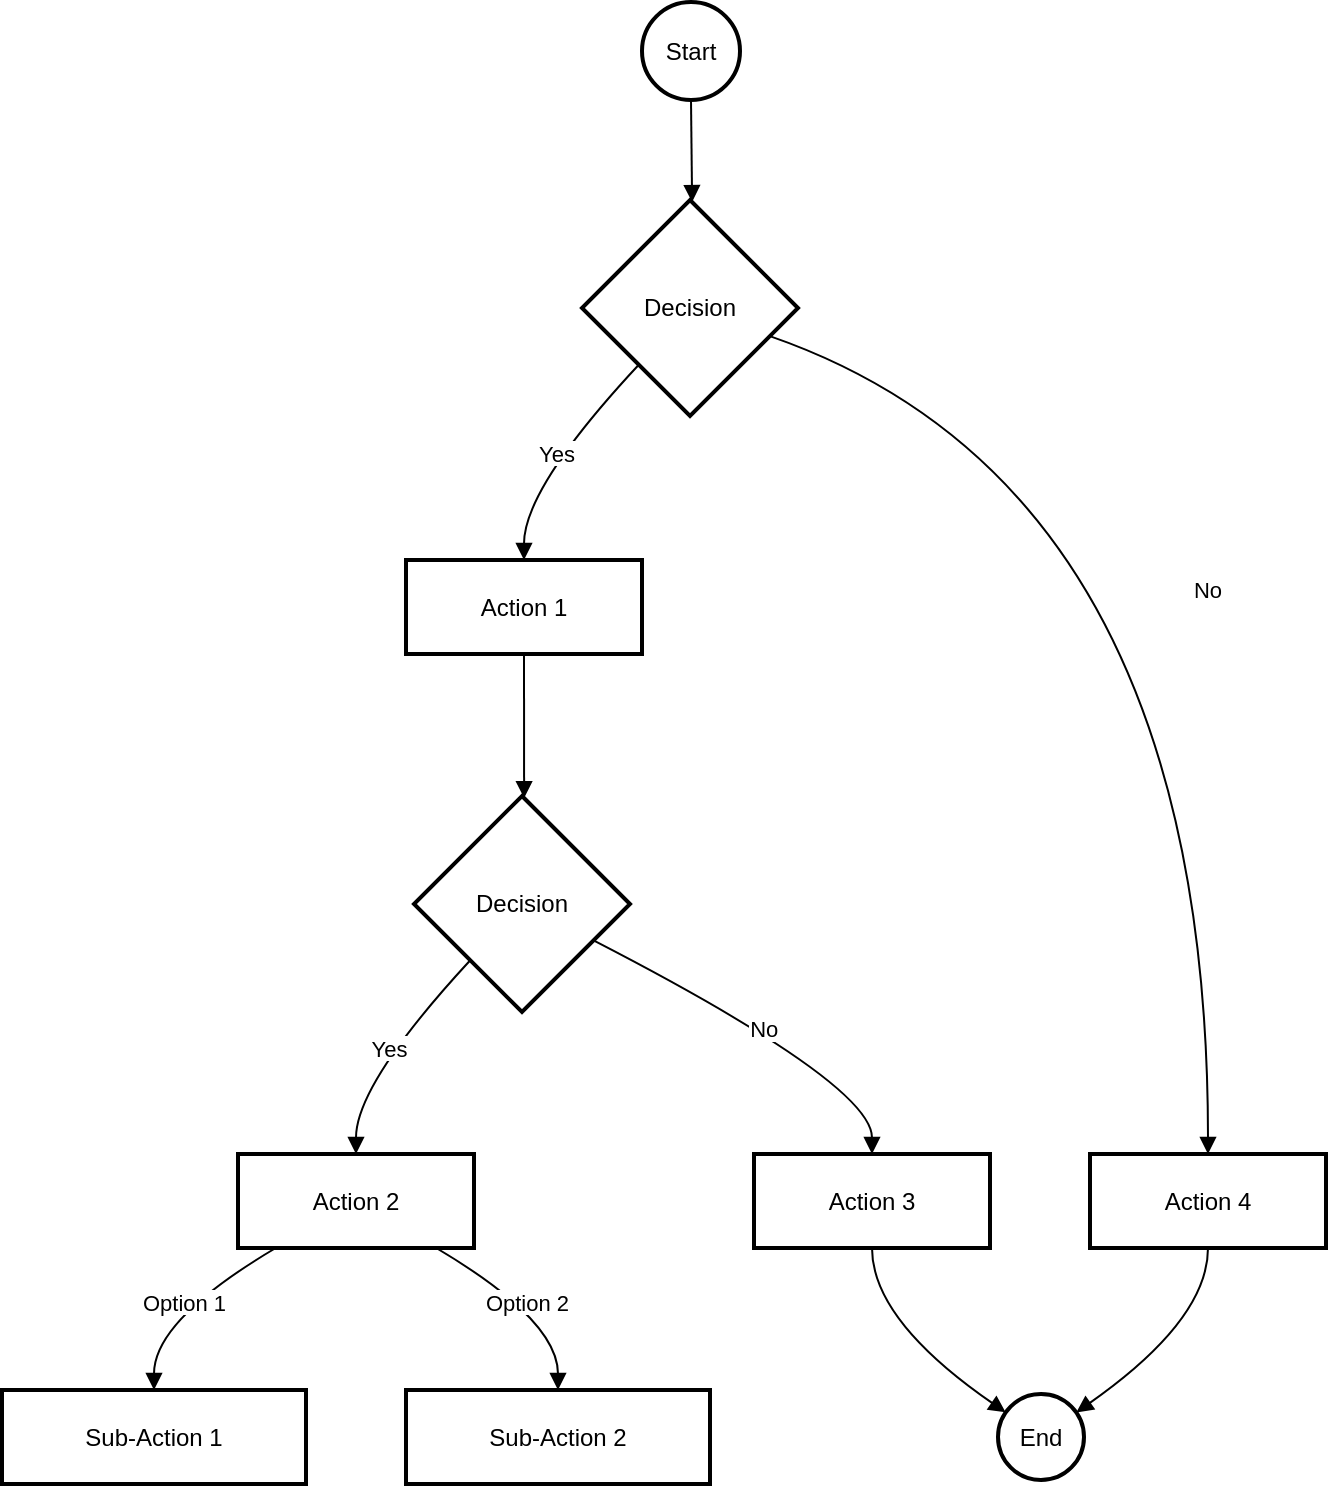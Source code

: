 <mxfile version="24.7.17">
  <diagram name="Page-1" id="A_fcz2PB_q6L8WOxrJFG">
    <mxGraphModel>
      <root>
        <mxCell id="0" />
        <mxCell id="1" parent="0" />
        <mxCell id="2" value="Start" style="ellipse;aspect=fixed;strokeWidth=2;whiteSpace=wrap;" vertex="1" parent="1">
          <mxGeometry x="328" y="8" width="49" height="49" as="geometry" />
        </mxCell>
        <mxCell id="3" value="Decision" style="rhombus;strokeWidth=2;whiteSpace=wrap;" vertex="1" parent="1">
          <mxGeometry x="298" y="107" width="108" height="108" as="geometry" />
        </mxCell>
        <mxCell id="4" value="Action 1" style="whiteSpace=wrap;strokeWidth=2;" vertex="1" parent="1">
          <mxGeometry x="210" y="287" width="118" height="47" as="geometry" />
        </mxCell>
        <mxCell id="5" value="Decision" style="rhombus;strokeWidth=2;whiteSpace=wrap;" vertex="1" parent="1">
          <mxGeometry x="214" y="405" width="108" height="108" as="geometry" />
        </mxCell>
        <mxCell id="6" value="Action 2" style="whiteSpace=wrap;strokeWidth=2;" vertex="1" parent="1">
          <mxGeometry x="126" y="584" width="118" height="47" as="geometry" />
        </mxCell>
        <mxCell id="7" value="Sub-Action 1" style="whiteSpace=wrap;strokeWidth=2;" vertex="1" parent="1">
          <mxGeometry x="8" y="702" width="152" height="47" as="geometry" />
        </mxCell>
        <mxCell id="8" value="Sub-Action 2" style="whiteSpace=wrap;strokeWidth=2;" vertex="1" parent="1">
          <mxGeometry x="210" y="702" width="152" height="47" as="geometry" />
        </mxCell>
        <mxCell id="9" value="Action 3" style="whiteSpace=wrap;strokeWidth=2;" vertex="1" parent="1">
          <mxGeometry x="384" y="584" width="118" height="47" as="geometry" />
        </mxCell>
        <mxCell id="10" value="End" style="ellipse;aspect=fixed;strokeWidth=2;whiteSpace=wrap;" vertex="1" parent="1">
          <mxGeometry x="506" y="704" width="43" height="43" as="geometry" />
        </mxCell>
        <mxCell id="11" value="Action 4" style="whiteSpace=wrap;strokeWidth=2;" vertex="1" parent="1">
          <mxGeometry x="552" y="584" width="118" height="47" as="geometry" />
        </mxCell>
        <mxCell id="12" value="" style="curved=1;startArrow=none;endArrow=block;exitX=0.5;exitY=1.01;entryX=0.51;entryY=0;" edge="1" parent="1" source="2" target="3">
          <mxGeometry relative="1" as="geometry">
            <Array as="points" />
          </mxGeometry>
        </mxCell>
        <mxCell id="13" value="Yes" style="curved=1;startArrow=none;endArrow=block;exitX=0.04;exitY=1.01;entryX=0.5;entryY=-0.01;" edge="1" parent="1" source="3" target="4">
          <mxGeometry relative="1" as="geometry">
            <Array as="points">
              <mxPoint x="269" y="251" />
            </Array>
          </mxGeometry>
        </mxCell>
        <mxCell id="14" value="" style="curved=1;startArrow=none;endArrow=block;exitX=0.5;exitY=0.99;entryX=0.51;entryY=0;" edge="1" parent="1" source="4" target="5">
          <mxGeometry relative="1" as="geometry">
            <Array as="points" />
          </mxGeometry>
        </mxCell>
        <mxCell id="15" value="Yes" style="curved=1;startArrow=none;endArrow=block;exitX=0.04;exitY=1;entryX=0.5;entryY=0;" edge="1" parent="1" source="5" target="6">
          <mxGeometry relative="1" as="geometry">
            <Array as="points">
              <mxPoint x="185" y="549" />
            </Array>
          </mxGeometry>
        </mxCell>
        <mxCell id="16" value="Option 1" style="curved=1;startArrow=none;endArrow=block;exitX=0.16;exitY=1;entryX=0.5;entryY=0;" edge="1" parent="1" source="6" target="7">
          <mxGeometry relative="1" as="geometry">
            <Array as="points">
              <mxPoint x="84" y="667" />
            </Array>
          </mxGeometry>
        </mxCell>
        <mxCell id="17" value="Option 2" style="curved=1;startArrow=none;endArrow=block;exitX=0.84;exitY=1;entryX=0.5;entryY=0;" edge="1" parent="1" source="6" target="8">
          <mxGeometry relative="1" as="geometry">
            <Array as="points">
              <mxPoint x="286" y="667" />
            </Array>
          </mxGeometry>
        </mxCell>
        <mxCell id="18" value="No" style="curved=1;startArrow=none;endArrow=block;exitX=1.01;exitY=0.76;entryX=0.5;entryY=0;" edge="1" parent="1" source="5" target="9">
          <mxGeometry relative="1" as="geometry">
            <Array as="points">
              <mxPoint x="443" y="549" />
            </Array>
          </mxGeometry>
        </mxCell>
        <mxCell id="19" value="" style="curved=1;startArrow=none;endArrow=block;exitX=0.5;exitY=1;entryX=-0.01;entryY=0.15;" edge="1" parent="1" source="9" target="10">
          <mxGeometry relative="1" as="geometry">
            <Array as="points">
              <mxPoint x="443" y="667" />
            </Array>
          </mxGeometry>
        </mxCell>
        <mxCell id="20" value="No" style="curved=1;startArrow=none;endArrow=block;exitX=1.01;exitY=0.68;entryX=0.5;entryY=0;" edge="1" parent="1" source="3" target="11">
          <mxGeometry relative="1" as="geometry">
            <Array as="points">
              <mxPoint x="611" y="251" />
            </Array>
          </mxGeometry>
        </mxCell>
        <mxCell id="21" value="" style="curved=1;startArrow=none;endArrow=block;exitX=0.5;exitY=1;entryX=1;entryY=0.15;" edge="1" parent="1" source="11" target="10">
          <mxGeometry relative="1" as="geometry">
            <Array as="points">
              <mxPoint x="611" y="667" />
            </Array>
          </mxGeometry>
        </mxCell>
      </root>
    </mxGraphModel>
  </diagram>
</mxfile>
